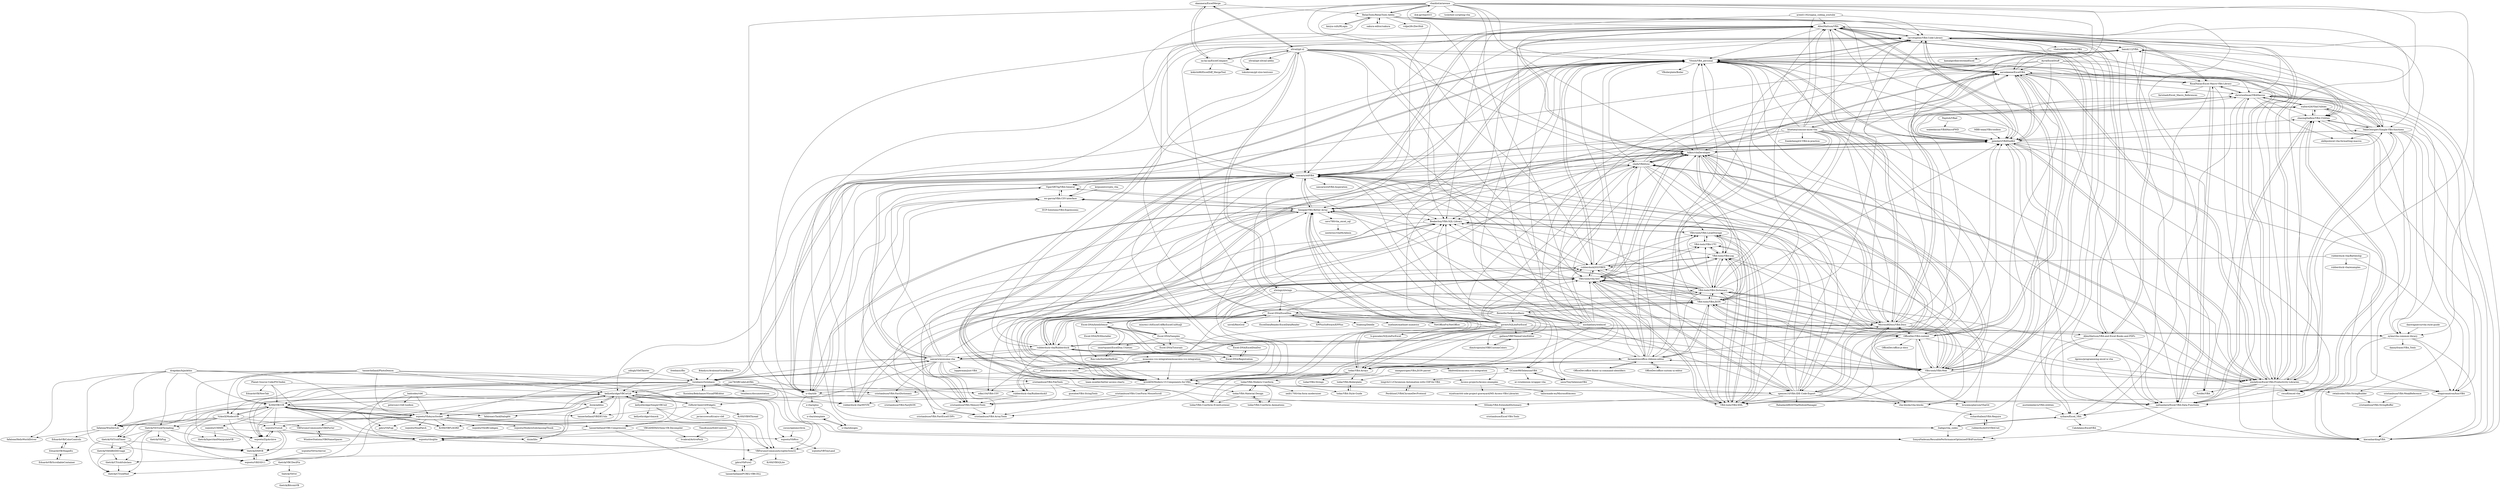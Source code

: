 digraph G {
"AllenMattson/VBA" -> "carvetighter/VBA-Code-Library"
"AllenMattson/VBA" -> "sancarn/stdVBA"
"AllenMattson/VBA" -> "aaronkeene/ExcelVBA"
"AllenMattson/VBA" -> "Vitosh/VBA_personal"
"AllenMattson/VBA" -> "AllenMattson/VBA-and-Excel-Books-and-PDFs"
"AllenMattson/VBA" -> "MicrosoftDocs/VBA-Docs"
"AllenMattson/VBA" -> "hilkoc/vbaDeveloper"
"AllenMattson/VBA" -> "jpimbert/VBAToolKit"
"AllenMattson/VBA" -> "VBA-tools/VBA-Web"
"AllenMattson/VBA" -> "krishKM/Modern-UI-Components-for-VBA"
"AllenMattson/VBA" -> "emilefyon/Excel-VBA-Productivity-Libraries"
"AllenMattson/VBA" -> "Zadigo/vba_codes"
"AllenMattson/VBA" -> "OfficeDev/VBA-content"
"AllenMattson/VBA" -> "Beakerboy/VBA-SQL-Library"
"AllenMattson/VBA" -> "x-vba/xlib"
"sakura-editor/sakura" -> "RelaxTools/RelaxTools-Addin" ["e"=1]
"xlwings/xlwings" -> "Excel-DNA/ExcelDna" ["e"=1]
"xlwings/xlwings" -> "xltrail/git-xl" ["e"=1]
"xlwings/xlwings" -> "rubberduck-vba/Rubberduck" ["e"=1]
"xlwings/xlwings" -> "VBA-tools/VBA-Web" ["e"=1]
"xlwings/xlwings" -> "VBA-tools/VBA-JSON" ["e"=1]
"rubberduck-vba/Battleship" -> "rubberduck-vba/examples"
"rubberduck-vba/Battleship" -> "retailcoder/VBA-StringBuilder"
"rubberduck-vba/Battleship" -> "rubberduck203/VBEX"
"sancarn/stdVBA" -> "sancarn/awesome-vba"
"sancarn/stdVBA" -> "Senipah/VBA-Better-Array"
"sancarn/stdVBA" -> "ws-garcia/VBA-CSV-interface"
"sancarn/stdVBA" -> "Beakerboy/VBA-SQL-Library"
"sancarn/stdVBA" -> "x-vba/xlib"
"sancarn/stdVBA" -> "Vitosh/VBA_personal"
"sancarn/stdVBA" -> "AllenMattson/VBA"
"sancarn/stdVBA" -> "sancarn/stdVBA-Inspiration"
"sancarn/stdVBA" -> "krishKM/Modern-UI-Components-for-VBA"
"sancarn/stdVBA" -> "twinbasic/twinbasic"
"sancarn/stdVBA" -> "kellyethridge/VBCorLib"
"sancarn/stdVBA" -> "ViperSRT3g/VBA-General"
"sancarn/stdVBA" -> "rubberduck-vba/MVVM"
"sancarn/stdVBA" -> "carvetighter/VBA-Code-Library"
"sancarn/stdVBA" -> "GCuser99/SeleniumVBA"
"skanmera/ExcelMerge" -> "na-ka-na/ExcelCompare" ["e"=1]
"skanmera/ExcelMerge" -> "xltrail/git-xl" ["e"=1]
"skanmera/ExcelMerge" -> "RelaxTools/RelaxTools-Addin" ["e"=1]
"Kr00l/VBCCR" -> "Kr00l/VBFLXGRD"
"Kr00l/VBCCR" -> "wqweto/ZipArchive"
"Kr00l/VBCCR" -> "wqweto/VbAsyncSocket"
"Kr00l/VBCCR" -> "kellyethridge/VBCorLib"
"Kr00l/VBCCR" -> "VykosX/ModernVB"
"Kr00l/VBCCR" -> "tannerhelland/VBIDEUtils"
"Kr00l/VBCCR" -> "fafalone/WinDevLib"
"Kr00l/VBCCR" -> "thetrik/VbTrickThreading"
"Kr00l/VBCCR" -> "dzzie/libs"
"Kr00l/VBCCR" -> "thetrik/VbTrickTimer"
"Kr00l/VBCCR" -> "wqweto/vbsqlite"
"Kr00l/VBCCR" -> "wqweto/UMMM"
"Kr00l/VBCCR" -> "jpbro/VbFcgi"
"Kr00l/VBCCR" -> "fafalone/cTaskDialog64"
"Kr00l/VBCCR" -> "wqweto/VszLib"
"cristianbuse/VBA-UserForm-MouseScroll" -> "cristianbuse/VBA-ArrayTools"
"cristianbuse/VBA-UserForm-MouseScroll" -> "cristianbuse/VBA-MemoryTools"
"krishKM/Modern-UI-Components-for-VBA" -> "Vitosh/VBA_personal"
"krishKM/Modern-UI-Components-for-VBA" -> "x-vba/xlib"
"krishKM/Modern-UI-Components-for-VBA" -> "Beakerboy/VBA-SQL-Library"
"krishKM/Modern-UI-Components-for-VBA" -> "Senipah/VBA-Better-Array"
"krishKM/Modern-UI-Components-for-VBA" -> "rubberduck203/VBEX"
"krishKM/Modern-UI-Components-for-VBA" -> "sancarn/stdVBA"
"krishKM/Modern-UI-Components-for-VBA" -> "spences10/VBA-IDE-Code-Export"
"krishKM/Modern-UI-Components-for-VBA" -> "carvetighter/VBA-Code-Library"
"krishKM/Modern-UI-Components-for-VBA" -> "cristianbuse/VBA-UserForm-MouseScroll"
"krishKM/Modern-UI-Components-for-VBA" -> "VBA-tools/vba-test"
"krishKM/Modern-UI-Components-for-VBA" -> "walter426/VbaUtilities"
"krishKM/Modern-UI-Components-for-VBA" -> "VelinGeorgiev/Simple-VBA-functions"
"krishKM/Modern-UI-Components-for-VBA" -> "retailcoder/VBA-StringBuilder"
"krishKM/Modern-UI-Components-for-VBA" -> "todar/VBA-Material-Design"
"krishKM/Modern-UI-Components-for-VBA" -> "jpimbert/VBAToolKit"
"bluetata/concise-excel-vba" -> "aaronkeene/ExcelVBA"
"bluetata/concise-excel-vba" -> "AllenMattson/VBA"
"bluetata/concise-excel-vba" -> "sancarn/stdVBA"
"bluetata/concise-excel-vba" -> "emilefyon/Excel-VBA-Productivity-Libraries"
"bluetata/concise-excel-vba" -> "jpimbert/VBAToolKit"
"bluetata/concise-excel-vba" -> "VBA-tools/VBA-Dictionary"
"bluetata/concise-excel-vba" -> "MicrosoftDocs/VBA-Docs"
"bluetata/concise-excel-vba" -> "VBA-tools/VBA-Web"
"bluetata/concise-excel-vba" -> "fernandreu/office-ribbonx-editor"
"bluetata/concise-excel-vba" -> "Vitosh/VBA_personal"
"bluetata/concise-excel-vba" -> "carvetighter/VBA-Code-Library"
"bluetata/concise-excel-vba" -> "AllenMattson/VBA-and-Excel-Books-and-PDFs"
"bluetata/concise-excel-vba" -> "hilkoc/vbaDeveloper"
"bluetata/concise-excel-vba" -> "x-vba/xlib"
"bluetata/concise-excel-vba" -> "frankzheng43/-VBA-in-practice"
"MicrosoftDocs/VBA-Docs" -> "OfficeDev/VBA-content"
"MicrosoftDocs/VBA-Docs" -> "AllenMattson/VBA"
"MicrosoftDocs/VBA-Docs" -> "sancarn/stdVBA"
"MicrosoftDocs/VBA-Docs" -> "hilkoc/vbaDeveloper"
"MicrosoftDocs/VBA-Docs" -> "Vitosh/VBA_personal"
"MicrosoftDocs/VBA-Docs" -> "aaronkeene/ExcelVBA"
"MicrosoftDocs/VBA-Docs" -> "krishKM/Modern-UI-Components-for-VBA"
"MicrosoftDocs/VBA-Docs" -> "Senipah/VBA-Better-Array"
"MicrosoftDocs/VBA-Docs" -> "VBA-tools/VBA-Web"
"MicrosoftDocs/VBA-Docs" -> "jpimbert/VBAToolKit"
"MicrosoftDocs/VBA-Docs" -> "carvetighter/VBA-Code-Library"
"MicrosoftDocs/VBA-Docs" -> "sancarn/awesome-vba"
"MicrosoftDocs/VBA-Docs" -> "christwellman/VBAMacros"
"MicrosoftDocs/VBA-Docs" -> "emilefyon/Excel-VBA-Productivity-Libraries"
"MicrosoftDocs/VBA-Docs" -> "AllenMattson/VBA-and-Excel-Books-and-PDFs"
"areed1192/sigma_coding_youtube" -> "AllenMattson/VBA" ["e"=1]
"areed1192/sigma_coding_youtube" -> "carvetighter/VBA-Code-Library" ["e"=1]
"areed1192/sigma_coding_youtube" -> "sancarn/stdVBA" ["e"=1]
"areed1192/sigma_coding_youtube" -> "VBA-tools/VBA-JSON" ["e"=1]
"xltrail/git-xl" -> "hilkoc/vbaDeveloper"
"xltrail/git-xl" -> "rubberduck203/VBEX"
"xltrail/git-xl" -> "rubberduck-vba/Rubberduck"
"xltrail/git-xl" -> "Vitosh/VBA_personal"
"xltrail/git-xl" -> "krishKM/Modern-UI-Components-for-VBA"
"xltrail/git-xl" -> "na-ka-na/ExcelCompare"
"xltrail/git-xl" -> "tokuhirom/git-xlsx-textconv"
"xltrail/git-xl" -> "spences10/VBA-IDE-Code-Export"
"xltrail/git-xl" -> "skanmera/ExcelMerge" ["e"=1]
"xltrail/git-xl" -> "sancarn/stdVBA"
"xltrail/git-xl" -> "chelh/VBASync"
"xltrail/git-xl" -> "xlwings/xlwings" ["e"=1]
"xltrail/git-xl" -> "VBA-tools/vba-test"
"xltrail/git-xl" -> "fernandreu/office-ribbonx-editor"
"xltrail/git-xl" -> "xltrail/git-xltrail-addin"
"fernandreu/office-ribbonx-editor" -> "OfficeDev/office-custom-ui-editor"
"fernandreu/office-ribbonx-editor" -> "OfficeDev/office-fluent-ui-command-identifiers"
"fernandreu/office-ribbonx-editor" -> "rubberduck-vba/Rubberduck"
"fernandreu/office-ribbonx-editor" -> "Vitosh/VBA_personal"
"fernandreu/office-ribbonx-editor" -> "sancarn/stdVBA"
"fernandreu/office-ribbonx-editor" -> "MicrosoftDocs/VBA-Docs"
"fernandreu/office-ribbonx-editor" -> "VBA-tools/VBA-Dictionary"
"fernandreu/office-ribbonx-editor" -> "Senipah/VBA-Better-Array"
"fernandreu/office-ribbonx-editor" -> "VBA-tools/VBA-Web"
"fernandreu/office-ribbonx-editor" -> "rubberduck-vba/Rubberduck3"
"fernandreu/office-ribbonx-editor" -> "krishKM/Modern-UI-Components-for-VBA"
"fernandreu/office-ribbonx-editor" -> "hilkoc/vbaDeveloper"
"fernandreu/office-ribbonx-editor" -> "VBA-tools/VBA-JSON"
"fernandreu/office-ribbonx-editor" -> "carvetighter/VBA-Code-Library"
"fernandreu/office-ribbonx-editor" -> "todar/VBA-Arrays"
"Excel-DNA/IntelliSense" -> "Excel-DNA/Samples"
"Excel-DNA/IntelliSense" -> "Excel-DNA/Registration"
"Excel-DNA/IntelliSense" -> "Excel-DNA/ExcelDna"
"Excel-DNA/IntelliSense" -> "Excel-DNA/WiXInstaller"
"Excel-DNA/IntelliSense" -> "Excel-DNA/Tutorials"
"Excel-DNA/IntelliSense" -> "Ron-Ldn/DotNetRefEdit"
"Excel-DNA/IntelliSense" -> "smartquant/ExcelDna.Utilities"
"michaelneu/webxcel" -> "sancarn/stdVBA"
"michaelneu/webxcel" -> "carvetighter/VBA-Code-Library"
"michaelneu/webxcel" -> "Senipah/VBA-Better-Array"
"michaelneu/webxcel" -> "chelh/VBASync"
"michaelneu/webxcel" -> "nylen/vba-common-library"
"michaelneu/webxcel" -> "aaronkeene/ExcelVBA"
"michaelneu/webxcel" -> "AllenMattson/VBA"
"michaelneu/webxcel" -> "todar/VBA-Arrays"
"michaelneu/webxcel" -> "krishKM/Modern-UI-Components-for-VBA"
"michaelneu/webxcel" -> "spences10/VBA-IDE-Code-Export"
"michaelneu/webxcel" -> "Beakerboy/VBA-SQL-Library"
"michaelneu/webxcel" -> "christwellman/VBAMacros"
"michaelneu/webxcel" -> "VBA-tools/vba-test"
"michaelneu/webxcel" -> "rubberduck203/VBEX"
"michaelneu/webxcel" -> "sancarn/awesome-vba"
"AllenMattson/VBA-and-Excel-Books-and-PDFs" -> "carvetighter/VBA-Code-Library"
"AllenMattson/VBA-and-Excel-Books-and-PDFs" -> "Zadigo/vba_codes"
"AllenMattson/VBA-and-Excel-Books-and-PDFs" -> "sylhare/Excel_VBA"
"AllenMattson/VBA-and-Excel-Books-and-PDFs" -> "AllenMattson/VBA"
"AllenMattson/VBA-and-Excel-Books-and-PDFs" -> "nathanhere/Excel-VBA-Data-Functions"
"AllenMattson/VBA-and-Excel-Books-and-PDFs" -> "Apress/programming-excel-w-vba"
"AllenMattson/VBA-and-Excel-Books-and-PDFs" -> "shapiromatron/funcVBA"
"badcodes/vb6" -> "peterson1/vb6-toolbox"
"badcodes/vb6" -> "wqweto/VbAsyncSocket"
"badcodes/vb6" -> "VBForumsCommunity/VB6Porter"
"badcodes/vb6" -> "dzzie/addins"
"yas78/QRCodeLibVBA" -> "VBForumsCommunity/sqlite3win32"
"yas78/QRCodeLibVBA" -> "sdkn104/VBA-CSV"
"yas78/QRCodeLibVBA" -> "wqweto/vbsqlite"
"yas78/QRCodeLibVBA" -> "kellyethridge/VBCorLib"
"walter426/VbaUtilities" -> "christwellman/VBAMacros"
"walter426/VbaUtilities" -> "chasingtheflow/VBA-Utilities"
"walter426/VbaUtilities" -> "kieranharding/VBA"
"walter426/VbaUtilities" -> "shapiromatron/funcVBA"
"Beakerboy/VBA-SQL-Library" -> "cristianbuse/VBA-MemoryTools"
"Beakerboy/VBA-SQL-Library" -> "VBA-tools/VBA-LocalStorage"
"Beakerboy/VBA-SQL-Library" -> "cristianbuse/VBA-FastExcelUDFs"
"XusinboyBekchanov/VisualFBEditor" -> "twinbasic/twinbasic" ["e"=1]
"vbaidiot/ariawase" -> "jpimbert/VBAToolKit"
"vbaidiot/ariawase" -> "Vitosh/VBA_personal"
"vbaidiot/ariawase" -> "rubberduck203/VBEX"
"vbaidiot/ariawase" -> "emilefyon/Excel-VBA-Productivity-Libraries"
"vbaidiot/ariawase" -> "RelaxTools/RelaxTools-Addin"
"vbaidiot/ariawase" -> "hilkoc/vbaDeveloper"
"vbaidiot/ariawase" -> "VBA-tools/vba-test"
"vbaidiot/ariawase" -> "nathanhere/Excel-VBA-Data-Functions"
"vbaidiot/ariawase" -> "VBA-tools/VBA-XML"
"vbaidiot/ariawase" -> "sancarn/stdVBA"
"vbaidiot/ariawase" -> "aaronkeene/ExcelVBA"
"vbaidiot/ariawase" -> "dck-jp/vbacGUI"
"vbaidiot/ariawase" -> "tcsh/text-scripting-vba"
"vbaidiot/ariawase" -> "x-vba/xlib"
"vbaidiot/ariawase" -> "Beakerboy/VBA-SQL-Library"
"minren118/ExcelUdfByExcelCuiHuaJi" -> "Excel-DNA/Samples"
"wqweto/VbAsyncSocket" -> "wqweto/ZipArchive"
"wqweto/VbAsyncSocket" -> "Kr00l/VBCCR"
"wqweto/VbAsyncSocket" -> "thetrik/VbTrickThreading"
"wqweto/VbAsyncSocket" -> "kellyethridge/VBCorLib"
"wqweto/VbAsyncSocket" -> "VBForumsCommunity/sqlite3win32"
"wqweto/VbAsyncSocket" -> "jpbro/VbFcgi"
"wqweto/VbAsyncSocket" -> "tannerhelland/VB6-Compression"
"wqweto/VbAsyncSocket" -> "dzzie/libs"
"wqweto/VbAsyncSocket" -> "wqweto/VszLib"
"wqweto/VbAsyncSocket" -> "Kr00l/VBFLXGRD"
"wqweto/VbAsyncSocket" -> "wqweto/VbQRCodegen"
"wqweto/VbAsyncSocket" -> "wqweto/ModernSubclassingThunk"
"wqweto/VbAsyncSocket" -> "wqweto/VBD3D11"
"wqweto/VbAsyncSocket" -> "wqweto/NinePatch"
"wqweto/VbAsyncSocket" -> "jpbro/VbPcre2"
"todar/VBA-Userform-Animations" -> "todar/VBA-Material-Design"
"todar/VBA-Boilerplate" -> "todar/VBA-Style-Guide"
"todar/VBA-Style-Guide" -> "todar/VBA-Boilerplate"
"kellyethridge/SimplyVBUnit" -> "kellyethridge/vbmock"
"kellyethridge/SimplyVBUnit" -> "kellyethridge/VBCorLib"
"kellyethridge/SimplyVBUnit" -> "wqweto/VBD3D11"
"kellyethridge/SimplyVBUnit" -> "VBForumsCommunity/sqlite3win32"
"kellyethridge/VBCorLib" -> "kellyethridge/SimplyVBUnit"
"kellyethridge/VBCorLib" -> "Kr00l/VBCCR"
"kellyethridge/VBCorLib" -> "vbRichClient/vbWidgets"
"kellyethridge/VBCorLib" -> "wqweto/VbAsyncSocket"
"kellyethridge/VBCorLib" -> "wqweto/VBD3D11"
"kellyethridge/VBCorLib" -> "VBForumsCommunity/sqlite3win32"
"kellyethridge/VBCorLib" -> "Kr00l/VBFLXGRD"
"kellyethridge/VBCorLib" -> "rubberduck-vba/MVVM"
"kellyethridge/VBCorLib" -> "dzzie/addins"
"kellyethridge/VBCorLib" -> "tannerhelland/VBIDEUtils"
"kellyethridge/VBCorLib" -> "wqweto/VbRtcc"
"kellyethridge/VBCorLib" -> "wqweto/ZipArchive"
"VBForumsCommunity/sqlite3win32" -> "jpbro/VbPcre2"
"VBForumsCommunity/sqlite3win32" -> "wqweto/vbsqlite"
"VBForumsCommunity/sqlite3win32" -> "Kr00l/VBSQLite"
"todar/VBA-Arrays" -> "Senipah/VBA-Better-Array"
"todar/VBA-Arrays" -> "todar/VBA-Userform-EventListener"
"todar/VBA-Arrays" -> "todar/VBA-Boilerplate"
"todar/VBA-Arrays" -> "todar/VBA-Strings"
"todar/VBA-Arrays" -> "cristianbuse/VBA-ArrayTools"
"todar/VBA-Arrays" -> "todar/VBA-Style-Guide"
"todar/VBA-Arrays" -> "todar/VBA-Modern-Userform"
"Kr00l/VBFLXGRD" -> "Kr00l/VBCCR"
"thetrik/VbTrickThreading" -> "thetrik/DX9VB"
"thetrik/VbTrickThreading" -> "thetrik/InjectAndManipulateVB"
"thetrik/VbTrickThreading" -> "thetrik/Vb64BitDllUsage"
"thetrik/VbTrickThreading" -> "thetrik/VbPng"
"thetrik/VbTrickThreading" -> "thetrik/VbTrickTimer"
"thetrik/VbTrickThreading" -> "thetrik/CTrickWait"
"todar/VBA-Modern-Userform" -> "todar/VBA-Material-Design"
"todar/VBA-Modern-Userform" -> "neilt1700/vba-form-moderniser"
"todar/VBA-Modern-Userform" -> "todar/VBA-Userform-EventListener"
"todar/VBA-Modern-Userform" -> "todar/VBA-Userform-Animations"
"MBB-team/VBA-toolbox" -> "jpimbert/VBAToolKit" ["e"=1]
"jpbro/VbFcgi" -> "dzzie/libs"
"Excel-DNA/Registration" -> "Excel-DNA/ExcelDnaDoc"
"retailcoder/VBA-StringBuilder" -> "cristianbuse/VBA-StringBuffer"
"cavo789/vba_excel_sql" -> "sauternic/vbaMyAdmin"
"VBForumsCommunity/VB6Porter" -> "WindowStations/VB6NameSpaces"
"dzzie/addins" -> "wqweto/vbsqlite"
"dzzie/addins" -> "kellyethridge/VBCorLib"
"dzzie/addins" -> "tannerhelland/VBIDEUtils"
"dzzie/addins" -> "dzzie/libs"
"todar/VBA-Material-Design" -> "todar/VBA-Userform-Animations"
"todar/VBA-Material-Design" -> "todar/VBA-Modern-Userform"
"todar/VBA-Material-Design" -> "todar/VBA-Userform-EventListener"
"tannerhelland/VB6-Compression" -> "tannerhelland/PCRE2-VB6-DLL"
"tannerhelland/VB6-Compression" -> "wqweto/vbsqlite"
"wqweto/VbRtcc" -> "wqweto/VBTixyLand"
"cocus/openmsvbvm" -> "wqweto/VbRtcc"
"thetrik/VbTrickTimer" -> "thetrik/CTrickWait"
"thetrik/VbTrickTimer" -> "thetrik/DX9VB"
"thetrik/VbTrickTimer" -> "thetrik/CTrickSubclass"
"thetrik/VbTrickTimer" -> "thetrik/Vb64BitDllUsage"
"Excel-DNA/ExcelDnaDoc" -> "Excel-DNA/Registration"
"Zadigo/vba_codes" -> "sylhare/Excel_VBA"
"Zadigo/vba_codes" -> "SonyaNadesan/ReusablePerformanceOptimisedVBAFunctions"
"richardtallent/VBA-Require" -> "rubberduck203/VBAUnit"
"nylen/vba-common-library" -> "chasingtheflow/VBA-Utilities"
"nylen/vba-common-library" -> "kieranharding/VBA"
"nylen/vba-common-library" -> "nathanhere/Excel-VBA-Data-Functions"
"nylen/vba-common-library" -> "shapiromatron/funcVBA"
"nylen/vba-common-library" -> "dannyfraser/VBA_Tools"
"TimoKunze/EditControls" -> "lvcabral/ActivePack"
"WindowStations/VB6NameSpaces" -> "VBForumsCommunity/VB6Porter"
"rubberduck-vba/Rubberduck" -> "VBA-tools/VBA-Web"
"rubberduck-vba/Rubberduck" -> "hilkoc/vbaDeveloper"
"rubberduck-vba/Rubberduck" -> "VBA-tools/VBA-JSON"
"rubberduck-vba/Rubberduck" -> "sancarn/stdVBA"
"rubberduck-vba/Rubberduck" -> "VBA-tools/vba-test"
"rubberduck-vba/Rubberduck" -> "rubberduck-vba/Rubberduck3"
"rubberduck-vba/Rubberduck" -> "MicrosoftDocs/VBA-Docs"
"rubberduck-vba/Rubberduck" -> "fernandreu/office-ribbonx-editor"
"rubberduck-vba/Rubberduck" -> "OfficeDev/VBA-content"
"rubberduck-vba/Rubberduck" -> "krishKM/Modern-UI-Components-for-VBA"
"rubberduck-vba/Rubberduck" -> "twinbasic/twinbasic"
"rubberduck-vba/Rubberduck" -> "VBA-tools/VBA-Dictionary"
"rubberduck-vba/Rubberduck" -> "sancarn/awesome-vba"
"rubberduck-vba/Rubberduck" -> "spences10/VBA-IDE-Code-Export"
"rubberduck-vba/Rubberduck" -> "msaccess-vcs-integration/msaccess-vcs-integration"
"hilkoc/vbaDeveloper" -> "jpimbert/VBAToolKit"
"hilkoc/vbaDeveloper" -> "chelh/VBASync"
"hilkoc/vbaDeveloper" -> "VBA-tools/VBA-Web"
"hilkoc/vbaDeveloper" -> "AllenMattson/VBA"
"hilkoc/vbaDeveloper" -> "aaronkeene/ExcelVBA"
"hilkoc/vbaDeveloper" -> "emilefyon/Excel-VBA-Productivity-Libraries"
"hilkoc/vbaDeveloper" -> "sancarn/stdVBA"
"hilkoc/vbaDeveloper" -> "rubberduck-vba/Rubberduck"
"hilkoc/vbaDeveloper" -> "Vitosh/VBA_personal"
"hilkoc/vbaDeveloper" -> "VBA-tools/vba-test"
"hilkoc/vbaDeveloper" -> "MicrosoftDocs/VBA-Docs"
"hilkoc/vbaDeveloper" -> "OfficeDev/VBA-content"
"hilkoc/vbaDeveloper" -> "spences10/VBA-IDE-Code-Export"
"hilkoc/vbaDeveloper" -> "VBA-tools/VBA-JSON"
"hilkoc/vbaDeveloper" -> "Senipah/VBA-Better-Array"
"aaronkeene/ExcelVBA" -> "emilefyon/Excel-VBA-Productivity-Libraries"
"aaronkeene/ExcelVBA" -> "jpimbert/VBAToolKit"
"aaronkeene/ExcelVBA" -> "Vitosh/VBA_personal"
"aaronkeene/ExcelVBA" -> "VelinGeorgiev/Simple-VBA-functions"
"aaronkeene/ExcelVBA" -> "AllenMattson/VBA"
"aaronkeene/ExcelVBA" -> "christwellman/VBAMacros"
"aaronkeene/ExcelVBA" -> "hilkoc/vbaDeveloper"
"aaronkeene/ExcelVBA" -> "carvetighter/VBA-Code-Library"
"aaronkeene/ExcelVBA" -> "VBA-tools/VBA-Web"
"aaronkeene/ExcelVBA" -> "chasingtheflow/VBA-Utilities"
"aaronkeene/ExcelVBA" -> "MicrosoftDocs/VBA-Docs"
"aaronkeene/ExcelVBA" -> "nathanhere/Excel-VBA-Data-Functions"
"aaronkeene/ExcelVBA" -> "RisalNasar/Excel-Macro-VBA-Library"
"aaronkeene/ExcelVBA" -> "hansk112/VBA"
"aaronkeene/ExcelVBA" -> "bluetata/concise-excel-vba"
"msaccess-vcs-integration/msaccess-vcs-integration" -> "joyfullservice/msaccess-vcs-addin"
"msaccess-vcs-integration/msaccess-vcs-integration" -> "rubberduck203/VBEX"
"msaccess-vcs-integration/msaccess-vcs-integration" -> "bkidwell/msaccess-vcs-integration"
"msaccess-vcs-integration/msaccess-vcs-integration" -> "Access-projects/Access-examples"
"msaccess-vcs-integration/msaccess-vcs-integration" -> "krishKM/Modern-UI-Components-for-VBA"
"VBA-tools/VBA-JSON" -> "VBA-tools/VBA-Web"
"VBA-tools/VBA-JSON" -> "VBA-tools/VBA-Dictionary"
"VBA-tools/VBA-JSON" -> "rubberduck-vba/Rubberduck"
"VBA-tools/VBA-JSON" -> "hilkoc/vbaDeveloper"
"VBA-tools/VBA-JSON" -> "VBA-tools/VBA-XML"
"VBA-tools/VBA-JSON" -> "VBA-tools/vba-test"
"VBA-tools/VBA-JSON" -> "OfficeDev/VBA-content"
"VBA-tools/VBA-JSON" -> "sancarn/stdVBA"
"VBA-tools/VBA-JSON" -> "MicrosoftDocs/VBA-Docs"
"VBA-tools/VBA-JSON" -> "VBA-tools/VBA-Log"
"VBA-tools/VBA-JSON" -> "AllenMattson/VBA"
"VBA-tools/VBA-JSON" -> "fernandreu/office-ribbonx-editor"
"VBA-tools/VBA-JSON" -> "aaronkeene/ExcelVBA"
"VBA-tools/VBA-JSON" -> "florentbr/SeleniumBasic"
"VBA-tools/VBA-JSON" -> "Excel-DNA/ExcelDna"
"freebasic/fbc" -> "twinbasic/twinbasic" ["e"=1]
"AyrA/ExcelStuff" -> "aaronkeene/ExcelVBA"
"AyrA/ExcelStuff" -> "emilefyon/Excel-VBA-Productivity-Libraries"
"AyrA/ExcelStuff" -> "jpimbert/VBAToolKit"
"AyrA/ExcelStuff" -> "VelinGeorgiev/Simple-VBA-functions"
"AyrA/ExcelStuff" -> "chasingtheflow/VBA-Utilities"
"AyrA/ExcelStuff" -> "VBA-tools/VBA-XML"
"AyrA/ExcelStuff" -> "ViperSRT3g/VBA-General"
"Planet-Source-Code/PSCIndex" -> "Kr00l/VBCCR"
"Planet-Source-Code/PSCIndex" -> "wqweto/VbAsyncSocket"
"Planet-Source-Code/PSCIndex" -> "kellyethridge/VBCorLib"
"Planet-Source-Code/PSCIndex" -> "EduardoVB/NewTab"
"rubberduck203/VBEX" -> "Vitosh/VBA_personal"
"rubberduck203/VBEX" -> "vba-blocks/vba-blocks"
"rubberduck203/VBEX" -> "Beakerboy/VBA-SQL-Library"
"rubberduck203/VBEX" -> "rubberduck-vba/MVVM"
"rubberduck203/VBEX" -> "VBA-tools/vba-test"
"rubberduck203/VBEX" -> "VBA-tools/VBA-LocalStorage"
"rubberduck203/VBEX" -> "VBA-tools/VBA-Log"
"rubberduck203/VBEX" -> "VBA-tools/VBA-UTC"
"NetOfficeFw/NetOffice" -> "Excel-DNA/ExcelDna" ["e"=1]
"VBA-tools/VBA-Dictionary" -> "VBA-tools/VBA-JSON"
"VBA-tools/VBA-Dictionary" -> "VBA-tools/VBA-Log"
"VBA-tools/VBA-Dictionary" -> "VBA-tools/VBA-XML"
"VBA-tools/VBA-Dictionary" -> "VBA-tools/vba-test"
"VBA-tools/VBA-Dictionary" -> "VBA-tools/VBA-Web"
"VBA-tools/VBA-Dictionary" -> "VBA-tools/VBA-LocalStorage"
"VBA-tools/VBA-Dictionary" -> "VBA-tools/VBA-UTC"
"VBA-tools/VBA-Dictionary" -> "rubberduck203/VBEX"
"VBA-tools/VBA-Dictionary" -> "sancarn/stdVBA"
"VBA-tools/VBA-Dictionary" -> "Vitosh/VBA_personal"
"VBA-tools/VBA-Dictionary" -> "Senipah/VBA-Better-Array"
"VBA-tools/VBA-Dictionary" -> "jpimbert/VBAToolKit"
"VBA-tools/VBA-Dictionary" -> "carvetighter/VBA-Code-Library"
"VBA-tools/VBA-Dictionary" -> "emilefyon/Excel-VBA-Productivity-Libraries"
"VBA-tools/VBA-Dictionary" -> "todar/VBA-Arrays"
"Senipah/VBA-Better-Array" -> "todar/VBA-Arrays"
"Senipah/VBA-Better-Array" -> "ViperSRT3g/VBA-General"
"Senipah/VBA-Better-Array" -> "ws-garcia/VBA-CSV-interface"
"Senipah/VBA-Better-Array" -> "sancarn/stdVBA"
"Senipah/VBA-Better-Array" -> "cristianbuse/VBA-MemoryTools"
"Senipah/VBA-Better-Array" -> "x-vba/xlib"
"Senipah/VBA-Better-Array" -> "rubberduck-vba/MVVM"
"Senipah/VBA-Better-Array" -> "cristianbuse/VBA-ArrayTools"
"Senipah/VBA-Better-Array" -> "Beakerboy/VBA-SQL-Library"
"Senipah/VBA-Better-Array" -> "Vitosh/VBA_personal"
"Senipah/VBA-Better-Array" -> "cavo789/vba_excel_sql"
"x-vba/xlib" -> "Vitosh/VBA_personal"
"x-vba/xlib" -> "SonyaNadesan/ReusablePerformanceOptimisedVBAFunctions"
"x-vba/xlib" -> "Senipah/VBA-Better-Array"
"x-vba/xlib" -> "ViperSRT3g/VBA-General"
"x-vba/xlib" -> "nathanhere/Excel-VBA-Data-Functions"
"x-vba/xlib" -> "ws-garcia/VBA-CSV-interface"
"x-vba/xlib" -> "x-vba/xplus"
"ws-garcia/VBA-CSV-interface" -> "ViperSRT3g/VBA-General"
"ws-garcia/VBA-CSV-interface" -> "ECP-Solutions/VBA-Expressions"
"ws-garcia/VBA-CSV-interface" -> "cristianbuse/VBA-ArrayTools"
"ws-garcia/VBA-CSV-interface" -> "Senipah/VBA-Better-Array"
"ws-garcia/VBA-CSV-interface" -> "cristianbuse/VBA-MemoryTools"
"VelinGeorgiev/Simple-VBA-functions" -> "chasingtheflow/VBA-Utilities"
"VelinGeorgiev/Simple-VBA-functions" -> "jpimbert/VBAToolKit"
"VelinGeorgiev/Simple-VBA-functions" -> "christwellman/VBAMacros"
"VelinGeorgiev/Simple-VBA-functions" -> "emilefyon/Excel-VBA-Productivity-Libraries"
"VelinGeorgiev/Simple-VBA-functions" -> "shapiromatron/funcVBA"
"VelinGeorgiev/Simple-VBA-functions" -> "skilbjo/excel-vba-formatting-macros"
"VelinGeorgiev/Simple-VBA-functions" -> "nylen/vba-common-library"
"VelinGeorgiev/Simple-VBA-functions" -> "hansk112/VBA"
"VelinGeorgiev/Simple-VBA-functions" -> "walter426/VbaUtilities"
"VelinGeorgiev/Simple-VBA-functions" -> "kieranharding/VBA"
"VelinGeorgiev/Simple-VBA-functions" -> "aaronkeene/ExcelVBA"
"VelinGeorgiev/Simple-VBA-functions" -> "cwsoft/excel-vba"
"cwsoft/excel-vba" -> "chasingtheflow/VBA-Utilities"
"danwagnerco/vba-style-guide" -> "nylen/vba-common-library"
"smartquant/ExcelDna.Utilities" -> "Ron-Ldn/DotNetRefEdit"
"shapiromatron/funcVBA" -> "kieranharding/VBA"
"x-vba/xplus" -> "x-vba/xtemplate"
"x-vba/xplus" -> "x-vba/xdocgen"
"VykosX/ModernVB" -> "wqweto/ZipArchive"
"VykosX/ModernVB" -> "VBForumsCommunity/VB6Porter"
"VykosX/ModernVB" -> "Kr00l/VBCCR"
"VykosX/ModernVB" -> "fafalone/WinDevLib"
"VykosX/ModernVB" -> "wqweto/VszLib"
"VykosX/ModernVB" -> "wqweto/VBD3D11"
"VykosX/ModernVB" -> "VBForumsCommunity/sqlite3win32"
"VykosX/ModernVB" -> "thetrik/VbTrickTimer"
"VykosX/ModernVB" -> "thetrik/DX9VB"
"VBA-tools/VBA-XML" -> "VBA-tools/VBA-Log"
"VBA-tools/VBA-XML" -> "VBA-tools/VBA-LocalStorage"
"VBA-tools/VBA-XML" -> "VBA-tools/VBA-UTC"
"VBA-tools/VBA-XML" -> "VBA-tools/vba-test"
"VBA-tools/VBA-XML" -> "Beakerboy/VBA-SQL-Library"
"VBA-tools/VBA-XML" -> "Vitosh/VBA_personal"
"VBA-tools/VBA-UTC" -> "VBA-tools/VBA-Log"
"VBA-tools/VBA-UTC" -> "VBA-tools/VBA-LocalStorage"
"VBA-tools/VBA-UTC" -> "VBA-tools/VBA-XML"
"x-vba/xtemplate" -> "x-vba/xdocgen"
"rubberduck203/VBAUnit" -> "richardtallent/VBA-Require"
"x-vba/xdocgen" -> "x-vba/xtemplate"
"cristianbuse/VBA-WeakReference" -> "cristianbuse/VBA-StringBuffer"
"RelaxTools/RelaxTools-Addin" -> "carvetighter/VBA-Code-Library"
"RelaxTools/RelaxTools-Addin" -> "vbaidiot/ariawase"
"RelaxTools/RelaxTools-Addin" -> "sancarn/stdVBA"
"RelaxTools/RelaxTools-Addin" -> "AllenMattson/VBA"
"RelaxTools/RelaxTools-Addin" -> "jpimbert/VBAToolKit"
"RelaxTools/RelaxTools-Addin" -> "sakura-editor/sakura" ["e"=1]
"RelaxTools/RelaxTools-Addin" -> "volpe28v/DevHub" ["e"=1]
"RelaxTools/RelaxTools-Addin" -> "kmiya-culti/RLogin" ["e"=1]
"RelaxTools/RelaxTools-Addin" -> "Senipah/VBA-Better-Array"
"RelaxTools/RelaxTools-Addin" -> "nathanhere/Excel-VBA-Data-Functions"
"RelaxTools/RelaxTools-Addin" -> "vbatools/MacroToolsVBA"
"twinbasic/twinbasic" -> "fafalone/WinDevLib"
"twinbasic/twinbasic" -> "Kr00l/VBCCR"
"twinbasic/twinbasic" -> "kellyethridge/VBCorLib"
"twinbasic/twinbasic" -> "sancarn/stdVBA"
"twinbasic/twinbasic" -> "VykosX/ModernVB"
"twinbasic/twinbasic" -> "XusinboyBekchanov/VisualFBEditor" ["e"=1]
"twinbasic/twinbasic" -> "rubberduck-vba/MVVM"
"twinbasic/twinbasic" -> "Kr00l/VBFLXGRD"
"twinbasic/twinbasic" -> "rubberduck-vba/Rubberduck3"
"twinbasic/twinbasic" -> "wqweto/VbAsyncSocket"
"twinbasic/twinbasic" -> "cristianbuse/VBA-FastDictionary"
"twinbasic/twinbasic" -> "wqweto/ZipArchive"
"twinbasic/twinbasic" -> "sancarn/awesome-vba"
"twinbasic/twinbasic" -> "vbRichClient/vbWidgets"
"twinbasic/twinbasic" -> "twinbasic/documentation"
"joyfullservice/msaccess-vcs-addin" -> "msaccess-vcs-integration/msaccess-vcs-integration"
"joyfullservice/msaccess-vcs-addin" -> "twinbasic/twinbasic"
"joyfullservice/msaccess-vcs-addin" -> "krishKM/Modern-UI-Components-for-VBA"
"joyfullservice/msaccess-vcs-addin" -> "sancarn/stdVBA"
"joyfullservice/msaccess-vcs-addin" -> "Access-projects/Access-examples"
"joyfullservice/msaccess-vcs-addin" -> "rubberduck-vba/Rubberduck3"
"joyfullservice/msaccess-vcs-addin" -> "team-moeller/better-access-charts"
"joyfullservice/msaccess-vcs-addin" -> "chelh/VBASync"
"florentbr/SeleniumBasic" -> "GCuser99/SeleniumVBA"
"florentbr/SeleniumBasic" -> "uezo/TinySeleniumVBA"
"florentbr/SeleniumBasic" -> "Vitosh/VBA_personal"
"florentbr/SeleniumBasic" -> "VBA-tools/VBA-Dictionary"
"florentbr/SeleniumBasic" -> "sancarn/stdVBA"
"florentbr/SeleniumBasic" -> "VBA-tools/VBA-JSON"
"florentbr/SeleniumBasic" -> "VBA-tools/VBA-Web"
"florentbr/SeleniumBasic" -> "hilkoc/vbaDeveloper"
"florentbr/SeleniumBasic" -> "Senipah/VBA-Better-Array"
"florentbr/SeleniumBasic" -> "govert/SQLiteForExcel"
"florentbr/SeleniumBasic" -> "krishKM/Modern-UI-Components-for-VBA"
"florentbr/SeleniumBasic" -> "gallaux/VBEThemeColorEditor"
"florentbr/SeleniumBasic" -> "michaelneu/webxcel"
"florentbr/SeleniumBasic" -> "todar/VBA-Arrays"
"florentbr/SeleniumBasic" -> "MicrosoftDocs/VBA-Docs"
"vbatools/MacroToolsVBA" -> "RisalNasar/Excel-Macro-VBA-Library"
"vbatools/MacroToolsVBA" -> "kamalgirdher/xtremeExcel"
"vbatools/MacroToolsVBA" -> "nathanhere/Excel-VBA-Data-Functions"
"vbatools/MacroToolsVBA" -> "Vitosh/VBA_personal"
"cristianbuse/VBA-FileTools" -> "guwidoe/VBA-StringTools"
"cristianbuse/VBA-FileTools" -> "cristianbuse/VBA-FastDictionary"
"cristianbuse/VBA-FileTools" -> "cristianbuse/VBA-MemoryTools"
"cristianbuse/VBA-FileTools" -> "SSlinky/VBA-ExtendedDictionary"
"brucemcpherson/VbaGit" -> "ViperSRT3g/VBA-General"
"uezo/TinySeleniumVBA" -> "GCuser99/SeleniumVBA"
"SSlinky/VBA-ExtendedDictionary" -> "cristianbuse/Excel-VBA-Tools"
"Excel-DNA/Samples" -> "Excel-DNA/Registration"
"Excel-DNA/Samples" -> "Excel-DNA/ExcelDnaDoc"
"Excel-DNA/Samples" -> "Excel-DNA/Tutorials"
"Excel-DNA/Samples" -> "Excel-DNA/IntelliSense"
"Excel-DNA/Samples" -> "smartquant/ExcelDna.Utilities"
"Excel-DNA/Samples" -> "Excel-DNA/ExcelDna"
"ViperSRT3g/VBA-General" -> "ws-garcia/VBA-CSV-interface"
"cristianbuse/VBA-MemoryTools" -> "cristianbuse/VBA-ArrayTools"
"cristianbuse/VBA-MemoryTools" -> "cristianbuse/VBA-FastExcelUDFs"
"cristianbuse/VBA-MemoryTools" -> "Beakerboy/VBA-SQL-Library"
"Ron-Ldn/DotNetRefEdit" -> "smartquant/ExcelDna.Utilities"
"wqweto/VBD3D11" -> "thetrik/DX9VB"
"thetrik/DX9VB" -> "wqweto/VBD3D11"
"thetrik/VBCDeclFix" -> "thetrik/CTrickWait"
"thetrik/VBCDeclFix" -> "thetrik/VbVst"
"EduardoVB/ShapeEx" -> "EduardoVB/ScrollableContainer"
"EduardoVB/ShapeEx" -> "EduardoVB/ColorControls"
"wqweto/VbVncServer" -> "wqweto/VBD3D11"
"EduardoVB/ScrollableContainer" -> "EduardoVB/ShapeEx"
"OfficeDev/VBA-content" -> "MicrosoftDocs/VBA-Docs"
"OfficeDev/VBA-content" -> "hilkoc/vbaDeveloper"
"OfficeDev/VBA-content" -> "VBA-tools/VBA-Web"
"OfficeDev/VBA-content" -> "AllenMattson/VBA"
"OfficeDev/VBA-content" -> "jpimbert/VBAToolKit"
"OfficeDev/VBA-content" -> "VBA-tools/VBA-XML"
"OfficeDev/VBA-content" -> "VBA-tools/VBA-JSON"
"OfficeDev/VBA-content" -> "aaronkeene/ExcelVBA"
"OfficeDev/VBA-content" -> "rubberduck-vba/Rubberduck"
"OfficeDev/VBA-content" -> "Vitosh/VBA_personal"
"OfficeDev/VBA-content" -> "emilefyon/Excel-VBA-Productivity-Libraries"
"OfficeDev/VBA-content" -> "VBA-tools/vba-test"
"OfficeDev/VBA-content" -> "VBA-tools/VBA-Dictionary"
"OfficeDev/VBA-content" -> "OfficeDev/office-js-docs" ["e"=1]
"OfficeDev/VBA-content" -> "brucemcpherson/VbaGit"
"sancarn/awesome-vba" -> "sancarn/stdVBA"
"sancarn/awesome-vba" -> "Senipah/VBA-Better-Array"
"sancarn/awesome-vba" -> "cristianbuse/VBA-FastDictionary"
"sancarn/awesome-vba" -> "GCuser99/SeleniumVBA"
"sancarn/awesome-vba" -> "kellyethridge/VBCorLib"
"sancarn/awesome-vba" -> "ws-garcia/VBA-CSV-interface"
"sancarn/awesome-vba" -> "cristianbuse/VBA-FileTools"
"sancarn/awesome-vba" -> "cristianbuse/VBA-MemoryTools"
"sancarn/awesome-vba" -> "fafalone/cTaskDialog64"
"sancarn/awesome-vba" -> "lopperman/just-VBA"
"sancarn/awesome-vba" -> "twinbasic/twinbasic"
"sancarn/awesome-vba" -> "cristianbuse/VBA-ArrayTools"
"sancarn/awesome-vba" -> "Beakerboy/VBA-SQL-Library"
"sancarn/awesome-vba" -> "krishKM/Modern-UI-Components-for-VBA"
"sancarn/awesome-vba" -> "ViperSRT3g/VBA-General"
"na-ka-na/ExcelCompare" -> "skanmera/ExcelMerge" ["e"=1]
"na-ka-na/ExcelCompare" -> "xltrail/git-xl"
"na-ka-na/ExcelCompare" -> "tokuhirom/git-xlsx-textconv"
"na-ka-na/ExcelCompare" -> "kokichi88/ExcelDiff_MergeTool"
"tannerhelland/PhotoDemon" -> "wqweto/VbAsyncSocket" ["e"=1]
"tannerhelland/PhotoDemon" -> "VykosX/ModernVB" ["e"=1]
"tannerhelland/PhotoDemon" -> "Kr00l/VBCCR" ["e"=1]
"tannerhelland/PhotoDemon" -> "kellyethridge/VBCorLib" ["e"=1]
"tannerhelland/PhotoDemon" -> "twinbasic/twinbasic" ["e"=1]
"tannerhelland/PhotoDemon" -> "tannerhelland/VB6-Compression" ["e"=1]
"tannerhelland/PhotoDemon" -> "wqweto/ZipArchive" ["e"=1]
"RisalNasar/Excel-Macro-VBA-Library" -> "nathanhere/Excel-VBA-Data-Functions"
"RisalNasar/Excel-Macro-VBA-Library" -> "kieranharding/VBA"
"RisalNasar/Excel-Macro-VBA-Library" -> "sylhare/Excel_VBA"
"RisalNasar/Excel-Macro-VBA-Library" -> "farishadi/Excel_Macro_References"
"RisalNasar/Excel-Macro-VBA-Library" -> "christwellman/VBAMacros"
"RisalNasar/Excel-Macro-VBA-Library" -> "carvetighter/VBA-Code-Library"
"RisalNasar/Excel-Macro-VBA-Library" -> "chasingtheflow/VBA-Utilities"
"emilefyon/Excel-VBA-Productivity-Libraries" -> "jpimbert/VBAToolKit"
"emilefyon/Excel-VBA-Productivity-Libraries" -> "aaronkeene/ExcelVBA"
"emilefyon/Excel-VBA-Productivity-Libraries" -> "VelinGeorgiev/Simple-VBA-functions"
"emilefyon/Excel-VBA-Productivity-Libraries" -> "Vitosh/VBA_personal"
"emilefyon/Excel-VBA-Productivity-Libraries" -> "shapiromatron/funcVBA"
"emilefyon/Excel-VBA-Productivity-Libraries" -> "christwellman/VBAMacros"
"emilefyon/Excel-VBA-Productivity-Libraries" -> "chasingtheflow/VBA-Utilities"
"emilefyon/Excel-VBA-Productivity-Libraries" -> "hansk112/VBA"
"emilefyon/Excel-VBA-Productivity-Libraries" -> "kieranharding/VBA"
"emilefyon/Excel-VBA-Productivity-Libraries" -> "carvetighter/VBA-Code-Library"
"emilefyon/Excel-VBA-Productivity-Libraries" -> "cwsoft/excel-vba"
"emilefyon/Excel-VBA-Productivity-Libraries" -> "Rotifer/VBA"
"emilefyon/Excel-VBA-Productivity-Libraries" -> "nathanhere/Excel-VBA-Data-Functions"
"emilefyon/Excel-VBA-Productivity-Libraries" -> "chelh/VBASync"
"emilefyon/Excel-VBA-Productivity-Libraries" -> "VBA-tools/VBA-XML"
"wqweto/UMMM" -> "wqweto/vbsqlite"
"wqweto/UMMM" -> "thetrik/DX9VB"
"wqweto/UMMM" -> "thetrik/InjectAndManipulateVB"
"PerditionC/VBAChromeDevProtocol" -> "longvh211/Chromium-Automation-with-CDP-for-VBA"
"VBGAMER45/Semi-VB-Decompiler" -> "lvcabral/ActivePack"
"VBGAMER45/Semi-VB-Decompiler" -> "wqweto/vbsqlite"
"CabAdams/ExcelVBA" -> "kieranharding/VBA"
"Vitosh/VBA_personal" -> "x-vba/xlib"
"Vitosh/VBA_personal" -> "carvetighter/VBA-Code-Library"
"Vitosh/VBA_personal" -> "nathanhere/Excel-VBA-Data-Functions"
"Vitosh/VBA_personal" -> "emilefyon/Excel-VBA-Productivity-Libraries"
"Vitosh/VBA_personal" -> "VBoilerplate/Boiler"
"Vitosh/VBA_personal" -> "jpimbert/VBAToolKit"
"Vitosh/VBA_personal" -> "rubberduck203/VBEX"
"Vitosh/VBA_personal" -> "Beakerboy/VBA-SQL-Library"
"Vitosh/VBA_personal" -> "hansk112/VBA"
"Vitosh/VBA_personal" -> "aaronkeene/ExcelVBA"
"Vitosh/VBA_personal" -> "Senipah/VBA-Better-Array"
"Vitosh/VBA_personal" -> "SonyaNadesan/ReusablePerformanceOptimisedVBAFunctions"
"Vitosh/VBA_personal" -> "RisalNasar/Excel-Macro-VBA-Library"
"Vitosh/VBA_personal" -> "christwellman/VBAMacros"
"Vitosh/VBA_personal" -> "krishKM/Modern-UI-Components-for-VBA"
"GCuser99/SeleniumVBA" -> "uezo/TinySeleniumVBA"
"GCuser99/SeleniumVBA" -> "longvh211/Chromium-Automation-with-CDP-for-VBA"
"GCuser99/SeleniumVBA" -> "er-ri/selenium-wrapper-vba"
"VBA-tools/VBA-Log" -> "VBA-tools/VBA-XML"
"VBA-tools/VBA-Log" -> "VBA-tools/VBA-LocalStorage"
"VBA-tools/VBA-Log" -> "VBA-tools/VBA-UTC"
"VBA-tools/VBA-Log" -> "VBA-tools/vba-test"
"VBA-tools/VBA-Log" -> "rubberduck203/VBEX"
"VBA-tools/VBA-Log" -> "VBA-tools/VBA-Dictionary"
"VBA-tools/VBA-Log" -> "Beakerboy/VBA-SQL-Library"
"VBA-tools/VBA-Log" -> "vba-blocks/vba-blocks"
"wqweto/VszLib" -> "wqweto/vbsqlite"
"wqweto/VszLib" -> "wqweto/VbRtcc"
"wqweto/VszLib" -> "thetrik/DX9VB"
"wqweto/VszLib" -> "wqweto/ZipArchive"
"wqweto/VszLib" -> "thetrik/CTrickSubclass"
"thetrik/CTrickSubclass" -> "thetrik/CTrickWait"
"thetrik/VbVst" -> "thetrik/BitcoinVB"
"thetrik/Vb64BitDllUsage" -> "thetrik/CTrickWait"
"thetrik/Vb64BitDllUsage" -> "thetrik/CTrickSubclass"
"cristianbuse/Excel-VBA-Tools" -> "SSlinky/VBA-ExtendedDictionary"
"rubberduck-vba/Rubberduck3" -> "rubberduck-vba/MVVM"
"rubberduck-vba/Rubberduck3" -> "cristianbuse/VBA-MemoryTools"
"govert/SQLiteForExcel" -> "Beakerboy/VBA-SQL-Library"
"govert/SQLiteForExcel" -> "todar/VBA-Arrays"
"govert/SQLiteForExcel" -> "sancarn/stdVBA"
"govert/SQLiteForExcel" -> "sdkn104/VBA-CSV"
"govert/SQLiteForExcel" -> "Senipah/VBA-Better-Array"
"govert/SQLiteForExcel" -> "b-gonzalez/SQLiteForExcel"
"govert/SQLiteForExcel" -> "Vitosh/VBA_personal"
"govert/SQLiteForExcel" -> "VBA-tools/vba-test"
"govert/SQLiteForExcel" -> "christwellman/VBAMacros"
"govert/SQLiteForExcel" -> "dimitropoulos/VBECustomColors"
"govert/SQLiteForExcel" -> "gallaux/VBEThemeColorEditor"
"govert/SQLiteForExcel" -> "nylen/vba-common-library"
"govert/SQLiteForExcel" -> "jpimbert/VBAToolKit"
"govert/SQLiteForExcel" -> "chelh/VBASync"
"govert/SQLiteForExcel" -> "sancarn/awesome-vba"
"christwellman/VBAMacros" -> "walter426/VbaUtilities"
"christwellman/VBAMacros" -> "chasingtheflow/VBA-Utilities"
"christwellman/VBAMacros" -> "VelinGeorgiev/Simple-VBA-functions"
"christwellman/VBAMacros" -> "RisalNasar/Excel-Macro-VBA-Library"
"christwellman/VBAMacros" -> "shapiromatron/funcVBA"
"christwellman/VBAMacros" -> "kieranharding/VBA"
"christwellman/VBAMacros" -> "nylen/vba-common-library"
"christwellman/VBAMacros" -> "skilbjo/excel-vba-formatting-macros"
"christwellman/VBAMacros" -> "sylhare/Excel_VBA"
"christwellman/VBAMacros" -> "Rotifer/VBA"
"spences10/VBA-IDE-Code-Export" -> "VBA-tools/vba-test"
"spences10/VBA-IDE-Code-Export" -> "vba-blocks/vba-blocks"
"spences10/VBA-IDE-Code-Export" -> "Rabadash8820/VbaModuleManager"
"spences10/VBA-IDE-Code-Export" -> "rubberduck203/VBEX"
"spences10/VBA-IDE-Code-Export" -> "krishKM/Modern-UI-Components-for-VBA"
"spences10/VBA-IDE-Code-Export" -> "Senipah/VBA-Better-Array"
"spences10/VBA-IDE-Code-Export" -> "brucemcpherson/VbaGit"
"spences10/VBA-IDE-Code-Export" -> "SSlinky/VBA-ExtendedDictionary"
"spences10/VBA-IDE-Code-Export" -> "Vitosh/VBA_personal"
"spences10/VBA-IDE-Code-Export" -> "chelh/VBASync"
"spences10/VBA-IDE-Code-Export" -> "sancarn/stdVBA"
"spences10/VBA-IDE-Code-Export" -> "VBA-tools/VBA-XML"
"spences10/VBA-IDE-Code-Export" -> "Beakerboy/VBA-SQL-Library"
"spences10/VBA-IDE-Code-Export" -> "ws-garcia/VBA-CSV-interface"
"spences10/VBA-IDE-Code-Export" -> "jpimbert/VBAToolKit"
"Pepitoh/VBad" -> "waleedassar/VBAMacroPWD" ["e"=1]
"nathanhere/Excel-VBA-Data-Functions" -> "SonyaNadesan/ReusablePerformanceOptimisedVBAFunctions"
"nathanhere/Excel-VBA-Data-Functions" -> "chasingtheflow/VBA-Utilities"
"nathanhere/Excel-VBA-Data-Functions" -> "RisalNasar/Excel-Macro-VBA-Library"
"nathanhere/Excel-VBA-Data-Functions" -> "sylhare/Excel_VBA"
"dimitropoulos/VBECustomColors" -> "gallaux/VBEThemeColorEditor"
"wqweto/vbsqlite" -> "thetrik/DX9VB"
"wqweto/vbsqlite" -> "VBForumsCommunity/sqlite3win32"
"longvh211/Chromium-Automation-with-CDP-for-VBA" -> "PerditionC/VBAChromeDevProtocol"
"hansk112/VBA" -> "chasingtheflow/VBA-Utilities"
"hansk112/VBA" -> "Rotifer/VBA"
"hansk112/VBA" -> "nathanhere/Excel-VBA-Data-Functions"
"hansk112/VBA" -> "kieranharding/VBA"
"hansk112/VBA" -> "Vitosh/VBA_personal"
"fafalone/WinDevLib" -> "fafalone/HelloWorldDriver"
"fafalone/WinDevLib" -> "EduardoVB/ColorControls"
"EduardoVB/ColorControls" -> "EduardoVB/ShapeEx"
"VBA-tools/VBA-Web" -> "VBA-tools/VBA-JSON"
"VBA-tools/VBA-Web" -> "hilkoc/vbaDeveloper"
"VBA-tools/VBA-Web" -> "rubberduck-vba/Rubberduck"
"VBA-tools/VBA-Web" -> "VBA-tools/VBA-Dictionary"
"VBA-tools/VBA-Web" -> "aaronkeene/ExcelVBA"
"VBA-tools/VBA-Web" -> "OfficeDev/VBA-content"
"VBA-tools/VBA-Web" -> "AllenMattson/VBA"
"VBA-tools/VBA-Web" -> "MicrosoftDocs/VBA-Docs"
"VBA-tools/VBA-Web" -> "emilefyon/Excel-VBA-Productivity-Libraries"
"VBA-tools/VBA-Web" -> "VBA-tools/VBA-XML"
"VBA-tools/VBA-Web" -> "sancarn/stdVBA"
"VBA-tools/VBA-Web" -> "VBA-tools/vba-test"
"VBA-tools/VBA-Web" -> "jpimbert/VBAToolKit"
"VBA-tools/VBA-Web" -> "VBA-tools/VBA-Log"
"VBA-tools/VBA-Web" -> "fernandreu/office-ribbonx-editor"
"jpimbert/VBAToolKit" -> "emilefyon/Excel-VBA-Productivity-Libraries"
"jpimbert/VBAToolKit" -> "VelinGeorgiev/Simple-VBA-functions"
"jpimbert/VBAToolKit" -> "aaronkeene/ExcelVBA"
"jpimbert/VBAToolKit" -> "Vitosh/VBA_personal"
"jpimbert/VBAToolKit" -> "chasingtheflow/VBA-Utilities"
"jpimbert/VBAToolKit" -> "nathanhere/Excel-VBA-Data-Functions"
"jpimbert/VBAToolKit" -> "christwellman/VBAMacros"
"jpimbert/VBAToolKit" -> "hilkoc/vbaDeveloper"
"jpimbert/VBAToolKit" -> "chelh/VBASync"
"jpimbert/VBAToolKit" -> "kieranharding/VBA"
"jpimbert/VBAToolKit" -> "carvetighter/VBA-Code-Library"
"jpimbert/VBAToolKit" -> "shapiromatron/funcVBA"
"jpimbert/VBAToolKit" -> "hansk112/VBA"
"jpimbert/VBAToolKit" -> "walter426/VbaUtilities"
"jpimbert/VBAToolKit" -> "cwsoft/excel-vba"
"chelh/VBASync" -> "hansk112/VBA"
"chelh/VBASync" -> "jpimbert/VBAToolKit"
"chelh/VBASync" -> "christwellman/VBAMacros"
"chelh/VBASync" -> "hilkoc/vbaDeveloper"
"chelh/VBASync" -> "emilefyon/Excel-VBA-Productivity-Libraries"
"chelh/VBASync" -> "spences10/VBA-IDE-Code-Export"
"chelh/VBASync" -> "rubberduck203/VBEX"
"chelh/VBASync" -> "VBA-tools/VBA-XML"
"chelh/VBASync" -> "Senipah/VBA-Better-Array"
"chelh/VBASync" -> "Vitosh/VBA_personal"
"chelh/VBASync" -> "VBA-tools/VBA-Log"
"chelh/VBASync" -> "VBA-tools/VBA-LocalStorage"
"chelh/VBASync" -> "krishKM/Modern-UI-Components-for-VBA"
"chelh/VBASync" -> "sancarn/stdVBA"
"chelh/VBASync" -> "VBA-tools/vba-test"
"cdhigh/Vb6Tkinter" -> "twinbasic/twinbasic" ["e"=1]
"cdhigh/Vb6Tkinter" -> "wqweto/VbAsyncSocket" ["e"=1]
"austinleedavis/VBA-utilities" -> "sylhare/Excel_VBA"
"Excel-DNA/ExcelDna" -> "Excel-DNA/Samples"
"Excel-DNA/ExcelDna" -> "Excel-DNA/IntelliSense"
"Excel-DNA/ExcelDna" -> "NetOfficeFw/NetOffice" ["e"=1]
"Excel-DNA/ExcelDna" -> "unvell/ReoGrid" ["e"=1]
"Excel-DNA/ExcelDna" -> "rubberduck-vba/Rubberduck"
"Excel-DNA/ExcelDna" -> "ExcelDataReader/ExcelDataReader" ["e"=1]
"Excel-DNA/ExcelDna" -> "fernandreu/office-ribbonx-editor"
"Excel-DNA/ExcelDna" -> "VBA-tools/VBA-JSON"
"Excel-DNA/ExcelDna" -> "VBA-tools/VBA-Web"
"Excel-DNA/ExcelDna" -> "Excel-DNA/Registration"
"Excel-DNA/ExcelDna" -> "EPPlusSoftware/EPPlus" ["e"=1]
"Excel-DNA/ExcelDna" -> "fslaborg/Deedle" ["e"=1]
"Excel-DNA/ExcelDna" -> "mathnet/mathnet-numerics" ["e"=1]
"Excel-DNA/ExcelDna" -> "sancarn/stdVBA"
"Excel-DNA/ExcelDna" -> "hilkoc/vbaDeveloper"
"dragokas/hijackthis" -> "Kr00l/VBCCR" ["e"=1]
"dragokas/hijackthis" -> "wqweto/VbAsyncSocket" ["e"=1]
"dragokas/hijackthis" -> "fafalone/HelloWorldDriver" ["e"=1]
"dragokas/hijackthis" -> "wqweto/VBD3D11" ["e"=1]
"dragokas/hijackthis" -> "VBForumsCommunity/sqlite3win32" ["e"=1]
"dragokas/hijackthis" -> "twinbasic/twinbasic" ["e"=1]
"dragokas/hijackthis" -> "fafalone/WinDevLib" ["e"=1]
"dragokas/hijackthis" -> "thetrik/VbTrickThreading" ["e"=1]
"Apress/programming-excel-w-vba" -> "kieranharding/VBA"
"gallaux/VBEThemeColorEditor" -> "dimitropoulos/VBECustomColors"
"gallaux/VBEThemeColorEditor" -> "todar/VBA-Arrays"
"waleedassar/VBAMacroPWD" -> "jpimbert/VBAToolKit"
"cristianbuse/VBA-FastDictionary" -> "cristianbuse/VBA-FastJSON"
"cristianbuse/VBA-FastDictionary" -> "fafalone/WinDevLib"
"BAndysc/AvaloniaVisualBasic6" -> "twinbasic/twinbasic" ["e"=1]
"VBA-tools/VBA-LocalStorage" -> "VBA-tools/VBA-Log"
"VBA-tools/VBA-LocalStorage" -> "VBA-tools/VBA-XML"
"VBA-tools/VBA-LocalStorage" -> "VBA-tools/VBA-UTC"
"VBA-tools/VBA-LocalStorage" -> "Beakerboy/VBA-SQL-Library"
"vba-blocks/vba-blocks" -> "richardtallent/VBA-Require"
"vba-blocks/vba-blocks" -> "VBA-tools/VBA-LocalStorage"
"VBA-tools/vba-test" -> "VBA-tools/VBA-Log"
"VBA-tools/vba-test" -> "VBA-tools/VBA-XML"
"VBA-tools/vba-test" -> "VBA-tools/VBA-LocalStorage"
"VBA-tools/vba-test" -> "VBA-tools/VBA-UTC"
"VBA-tools/vba-test" -> "rubberduck203/VBEX"
"VBA-tools/vba-test" -> "vba-blocks/vba-blocks"
"VBA-tools/vba-test" -> "Vitosh/VBA_personal"
"VBA-tools/vba-test" -> "spences10/VBA-IDE-Code-Export"
"VBA-tools/vba-test" -> "Beakerboy/VBA-SQL-Library"
"VBA-tools/vba-test" -> "sdkn104/VBA-CSV"
"VBA-tools/vba-test" -> "krishKM/Modern-UI-Components-for-VBA"
"VBA-tools/vba-test" -> "VBA-tools/VBA-Dictionary"
"VBA-tools/vba-test" -> "hilkoc/vbaDeveloper"
"VBA-tools/vba-test" -> "todar/VBA-Userform-EventListener"
"VBA-tools/vba-test" -> "rubberduck-vba/MVVM"
"omegastripes/VBA-JSON-parser" -> "todar/VBA-Boilerplate"
"chasingtheflow/VBA-Utilities" -> "kieranharding/VBA"
"chasingtheflow/VBA-Utilities" -> "nathanhere/Excel-VBA-Data-Functions"
"chasingtheflow/VBA-Utilities" -> "cwsoft/excel-vba"
"chasingtheflow/VBA-Utilities" -> "VelinGeorgiev/Simple-VBA-functions"
"chasingtheflow/VBA-Utilities" -> "walter426/VbaUtilities"
"wqweto/ZipArchive" -> "wqweto/VszLib"
"wqweto/ZipArchive" -> "thetrik/DX9VB"
"Access-projects/Access-examples" -> "tailormade-eu/MicrosoftAccess"
"Access-projects/Access-examples" -> "wyattcast44-side-project-graveyard/MS-Access-VBA-Libraries"
"OfficeDev/office-custom-ui-editor" -> "fernandreu/office-ribbonx-editor"
"carvetighter/VBA-Code-Library" -> "Zadigo/vba_codes"
"carvetighter/VBA-Code-Library" -> "AllenMattson/VBA-and-Excel-Books-and-PDFs"
"carvetighter/VBA-Code-Library" -> "Vitosh/VBA_personal"
"carvetighter/VBA-Code-Library" -> "RisalNasar/Excel-Macro-VBA-Library"
"carvetighter/VBA-Code-Library" -> "nathanhere/Excel-VBA-Data-Functions"
"carvetighter/VBA-Code-Library" -> "AllenMattson/VBA"
"carvetighter/VBA-Code-Library" -> "sylhare/Excel_VBA"
"carvetighter/VBA-Code-Library" -> "christwellman/VBAMacros"
"carvetighter/VBA-Code-Library" -> "SonyaNadesan/ReusablePerformanceOptimisedVBAFunctions"
"carvetighter/VBA-Code-Library" -> "Beakerboy/VBA-SQL-Library"
"carvetighter/VBA-Code-Library" -> "hansk112/VBA"
"carvetighter/VBA-Code-Library" -> "emilefyon/Excel-VBA-Productivity-Libraries"
"carvetighter/VBA-Code-Library" -> "nylen/vba-common-library"
"carvetighter/VBA-Code-Library" -> "jpimbert/VBAToolKit"
"carvetighter/VBA-Code-Library" -> "VelinGeorgiev/Simple-VBA-functions"
"krijnsent/crypto_vba" -> "ws-garcia/VBA-CSV-interface"
"OfficeDev/office-fluent-ui-command-identifiers" -> "fernandreu/office-ribbonx-editor"
"kmiya-culti/RLogin" -> "RelaxTools/RelaxTools-Addin" ["e"=1]
"jpbro/VbPcre2" -> "tannerhelland/PCRE2-VB6-DLL"
"tannerhelland/PCRE2-VB6-DLL" -> "jpbro/VbPcre2"
"vbRichClient/vbWidgets" -> "javiercrowsoft/cairo-vb6"
"vbRichClient/vbWidgets" -> "Kr00l/VBMThread"
"vbRichClient/vbWidgets" -> "tannerhelland/VB6-Compression"
"vbRichClient/vbWidgets" -> "tannerhelland/VBIDEUtils"
"vbRichClient/vbWidgets" -> "kellyethridge/VBCorLib"
"sylhare/Excel_VBA" -> "Zadigo/vba_codes"
"sylhare/Excel_VBA" -> "CabAdams/ExcelVBA"
"cristianbuse/VBA-FastJSON" -> "cristianbuse/VBA-FastDictionary"
"AllenMattson/VBA" ["l"="-50.577,6.603"]
"carvetighter/VBA-Code-Library" ["l"="-50.561,6.618"]
"sancarn/stdVBA" ["l"="-50.602,6.565"]
"aaronkeene/ExcelVBA" ["l"="-50.577,6.622"]
"Vitosh/VBA_personal" ["l"="-50.588,6.613"]
"AllenMattson/VBA-and-Excel-Books-and-PDFs" ["l"="-50.528,6.61"]
"MicrosoftDocs/VBA-Docs" ["l"="-50.594,6.583"]
"hilkoc/vbaDeveloper" ["l"="-50.616,6.596"]
"jpimbert/VBAToolKit" ["l"="-50.585,6.634"]
"VBA-tools/VBA-Web" ["l"="-50.622,6.576"]
"krishKM/Modern-UI-Components-for-VBA" ["l"="-50.605,6.591"]
"emilefyon/Excel-VBA-Productivity-Libraries" ["l"="-50.575,6.636"]
"Zadigo/vba_codes" ["l"="-50.514,6.618"]
"OfficeDev/VBA-content" ["l"="-50.635,6.608"]
"Beakerboy/VBA-SQL-Library" ["l"="-50.595,6.598"]
"x-vba/xlib" ["l"="-50.56,6.586"]
"sakura-editor/sakura" ["l"="6.079,-40.04", "c"=154]
"RelaxTools/RelaxTools-Addin" ["l"="-50.574,6.656"]
"xlwings/xlwings" ["l"="46.175,4.501", "c"=1062]
"Excel-DNA/ExcelDna" ["l"="-50.713,6.607"]
"xltrail/git-xl" ["l"="-50.677,6.577"]
"rubberduck-vba/Rubberduck" ["l"="-50.646,6.555"]
"VBA-tools/VBA-JSON" ["l"="-50.657,6.603"]
"rubberduck-vba/Battleship" ["l"="-50.679,6.696"]
"rubberduck-vba/examples" ["l"="-50.699,6.735"]
"retailcoder/VBA-StringBuilder" ["l"="-50.67,6.672"]
"rubberduck203/VBEX" ["l"="-50.633,6.622"]
"sancarn/awesome-vba" ["l"="-50.589,6.529"]
"Senipah/VBA-Better-Array" ["l"="-50.577,6.573"]
"ws-garcia/VBA-CSV-interface" ["l"="-50.588,6.545"]
"sancarn/stdVBA-Inspiration" ["l"="-50.575,6.514"]
"twinbasic/twinbasic" ["l"="-50.585,6.476"]
"kellyethridge/VBCorLib" ["l"="-50.574,6.434"]
"ViperSRT3g/VBA-General" ["l"="-50.588,6.567"]
"rubberduck-vba/MVVM" ["l"="-50.605,6.534"]
"GCuser99/SeleniumVBA" ["l"="-50.621,6.653"]
"skanmera/ExcelMerge" ["l"="-24.952,-33.113", "c"=82]
"na-ka-na/ExcelCompare" ["l"="-50.758,6.553"]
"Kr00l/VBCCR" ["l"="-50.557,6.404"]
"Kr00l/VBFLXGRD" ["l"="-50.574,6.42"]
"wqweto/ZipArchive" ["l"="-50.551,6.422"]
"wqweto/VbAsyncSocket" ["l"="-50.565,6.384"]
"VykosX/ModernVB" ["l"="-50.544,6.411"]
"tannerhelland/VBIDEUtils" ["l"="-50.596,6.407"]
"fafalone/WinDevLib" ["l"="-50.551,6.446"]
"thetrik/VbTrickThreading" ["l"="-50.524,6.358"]
"dzzie/libs" ["l"="-50.575,6.369"]
"thetrik/VbTrickTimer" ["l"="-50.517,6.377"]
"wqweto/vbsqlite" ["l"="-50.545,6.386"]
"wqweto/UMMM" ["l"="-50.53,6.369"]
"jpbro/VbFcgi" ["l"="-50.562,6.36"]
"fafalone/cTaskDialog64" ["l"="-50.562,6.466"]
"wqweto/VszLib" ["l"="-50.528,6.401"]
"cristianbuse/VBA-UserForm-MouseScroll" ["l"="-50.547,6.535"]
"cristianbuse/VBA-ArrayTools" ["l"="-50.558,6.546"]
"cristianbuse/VBA-MemoryTools" ["l"="-50.577,6.542"]
"spences10/VBA-IDE-Code-Export" ["l"="-50.632,6.593"]
"VBA-tools/vba-test" ["l"="-50.621,6.608"]
"walter426/VbaUtilities" ["l"="-50.547,6.646"]
"VelinGeorgiev/Simple-VBA-functions" ["l"="-50.558,6.648"]
"todar/VBA-Material-Design" ["l"="-50.562,6.687"]
"bluetata/concise-excel-vba" ["l"="-50.557,6.6"]
"VBA-tools/VBA-Dictionary" ["l"="-50.613,6.618"]
"fernandreu/office-ribbonx-editor" ["l"="-50.645,6.576"]
"frankzheng43/-VBA-in-practice" ["l"="-50.507,6.594"]
"christwellman/VBAMacros" ["l"="-50.55,6.627"]
"areed1192/sigma_coding_youtube" ["l"="-8.918,13", "c"=105]
"tokuhirom/git-xlsx-textconv" ["l"="-50.734,6.535"]
"chelh/VBASync" ["l"="-50.604,6.607"]
"xltrail/git-xltrail-addin" ["l"="-50.717,6.572"]
"OfficeDev/office-custom-ui-editor" ["l"="-50.693,6.542"]
"OfficeDev/office-fluent-ui-command-identifiers" ["l"="-50.7,6.562"]
"rubberduck-vba/Rubberduck3" ["l"="-50.618,6.52"]
"todar/VBA-Arrays" ["l"="-50.541,6.593"]
"Excel-DNA/IntelliSense" ["l"="-50.769,6.638"]
"Excel-DNA/Samples" ["l"="-50.777,6.62"]
"Excel-DNA/Registration" ["l"="-50.762,6.61"]
"Excel-DNA/WiXInstaller" ["l"="-50.808,6.665"]
"Excel-DNA/Tutorials" ["l"="-50.798,6.629"]
"Ron-Ldn/DotNetRefEdit" ["l"="-50.786,6.665"]
"smartquant/ExcelDna.Utilities" ["l"="-50.794,6.646"]
"michaelneu/webxcel" ["l"="-50.594,6.62"]
"nylen/vba-common-library" ["l"="-50.521,6.634"]
"sylhare/Excel_VBA" ["l"="-50.511,6.642"]
"nathanhere/Excel-VBA-Data-Functions" ["l"="-50.547,6.638"]
"Apress/programming-excel-w-vba" ["l"="-50.49,6.634"]
"shapiromatron/funcVBA" ["l"="-50.536,6.638"]
"badcodes/vb6" ["l"="-50.592,6.335"]
"peterson1/vb6-toolbox" ["l"="-50.602,6.303"]
"VBForumsCommunity/VB6Porter" ["l"="-50.599,6.353"]
"dzzie/addins" ["l"="-50.584,6.389"]
"yas78/QRCodeLibVBA" ["l"="-50.541,6.439"]
"VBForumsCommunity/sqlite3win32" ["l"="-50.568,6.397"]
"sdkn104/VBA-CSV" ["l"="-50.561,6.525"]
"chasingtheflow/VBA-Utilities" ["l"="-50.55,6.658"]
"kieranharding/VBA" ["l"="-50.53,6.649"]
"VBA-tools/VBA-LocalStorage" ["l"="-50.629,6.638"]
"cristianbuse/VBA-FastExcelUDFs" ["l"="-50.567,6.556"]
"XusinboyBekchanov/VisualFBEditor" ["l"="-19.87,-47.168", "c"=133]
"vbaidiot/ariawase" ["l"="-50.598,6.646"]
"VBA-tools/VBA-XML" ["l"="-50.618,6.635"]
"dck-jp/vbacGUI" ["l"="-50.618,6.69"]
"tcsh/text-scripting-vba" ["l"="-50.608,6.707"]
"minren118/ExcelUdfByExcelCuiHuaJi" ["l"="-50.826,6.62"]
"tannerhelland/VB6-Compression" ["l"="-50.596,6.383"]
"wqweto/VbQRCodegen" ["l"="-50.562,6.325"]
"wqweto/ModernSubclassingThunk" ["l"="-50.551,6.345"]
"wqweto/VBD3D11" ["l"="-50.544,6.398"]
"wqweto/NinePatch" ["l"="-50.57,6.342"]
"jpbro/VbPcre2" ["l"="-50.594,6.37"]
"todar/VBA-Userform-Animations" ["l"="-50.55,6.71"]
"todar/VBA-Boilerplate" ["l"="-50.466,6.577"]
"todar/VBA-Style-Guide" ["l"="-50.484,6.582"]
"kellyethridge/SimplyVBUnit" ["l"="-50.582,6.408"]
"kellyethridge/vbmock" ["l"="-50.612,6.393"]
"vbRichClient/vbWidgets" ["l"="-50.609,6.421"]
"wqweto/VbRtcc" ["l"="-50.509,6.415"]
"Kr00l/VBSQLite" ["l"="-50.582,6.358"]
"todar/VBA-Userform-EventListener" ["l"="-50.561,6.662"]
"todar/VBA-Strings" ["l"="-50.502,6.58"]
"todar/VBA-Modern-Userform" ["l"="-50.543,6.687"]
"thetrik/DX9VB" ["l"="-50.53,6.387"]
"thetrik/InjectAndManipulateVB" ["l"="-50.519,6.341"]
"thetrik/Vb64BitDllUsage" ["l"="-50.5,6.358"]
"thetrik/VbPng" ["l"="-50.51,6.321"]
"thetrik/CTrickWait" ["l"="-50.5,6.344"]
"neilt1700/vba-form-moderniser" ["l"="-50.527,6.725"]
"MBB-team/VBA-toolbox" ["l"="62.173,35.125", "c"=568]
"Excel-DNA/ExcelDnaDoc" ["l"="-50.786,6.601"]
"cristianbuse/VBA-StringBuffer" ["l"="-50.703,6.704"]
"cavo789/vba_excel_sql" ["l"="-50.499,6.555"]
"sauternic/vbaMyAdmin" ["l"="-50.466,6.544"]
"WindowStations/VB6NameSpaces" ["l"="-50.618,6.335"]
"tannerhelland/PCRE2-VB6-DLL" ["l"="-50.613,6.366"]
"wqweto/VBTixyLand" ["l"="-50.483,6.414"]
"cocus/openmsvbvm" ["l"="-50.467,6.401"]
"thetrik/CTrickSubclass" ["l"="-50.5,6.372"]
"SonyaNadesan/ReusablePerformanceOptimisedVBAFunctions" ["l"="-50.54,6.611"]
"richardtallent/VBA-Require" ["l"="-50.7,6.673"]
"rubberduck203/VBAUnit" ["l"="-50.718,6.684"]
"dannyfraser/VBA_Tools" ["l"="-50.482,6.649"]
"TimoKunze/EditControls" ["l"="-50.432,6.313"]
"lvcabral/ActivePack" ["l"="-50.45,6.325"]
"msaccess-vcs-integration/msaccess-vcs-integration" ["l"="-50.67,6.529"]
"RisalNasar/Excel-Macro-VBA-Library" ["l"="-50.537,6.653"]
"hansk112/VBA" ["l"="-50.558,6.635"]
"joyfullservice/msaccess-vcs-addin" ["l"="-50.643,6.52"]
"bkidwell/msaccess-vcs-integration" ["l"="-50.7,6.508"]
"Access-projects/Access-examples" ["l"="-50.699,6.484"]
"VBA-tools/VBA-Log" ["l"="-50.642,6.631"]
"florentbr/SeleniumBasic" ["l"="-50.579,6.589"]
"freebasic/fbc" ["l"="-19.901,-47.101", "c"=133]
"AyrA/ExcelStuff" ["l"="-50.587,6.672"]
"Planet-Source-Code/PSCIndex" ["l"="-50.55,6.369"]
"EduardoVB/NewTab" ["l"="-50.538,6.325"]
"vba-blocks/vba-blocks" ["l"="-50.66,6.645"]
"VBA-tools/VBA-UTC" ["l"="-50.642,6.651"]
"NetOfficeFw/NetOffice" ["l"="-34.805,-0.88", "c"=8]
"x-vba/xplus" ["l"="-50.472,6.6"]
"ECP-Solutions/VBA-Expressions" ["l"="-50.553,6.506"]
"skilbjo/excel-vba-formatting-macros" ["l"="-50.519,6.662"]
"cwsoft/excel-vba" ["l"="-50.56,6.673"]
"danwagnerco/vba-style-guide" ["l"="-50.459,6.651"]
"x-vba/xtemplate" ["l"="-50.439,6.596"]
"x-vba/xdocgen" ["l"="-50.442,6.61"]
"cristianbuse/VBA-WeakReference" ["l"="-50.724,6.725"]
"volpe28v/DevHub" ["l"="6.255,-39.933", "c"=154]
"kmiya-culti/RLogin" ["l"="6.095,-40.071", "c"=154]
"vbatools/MacroToolsVBA" ["l"="-50.53,6.679"]
"cristianbuse/VBA-FastDictionary" ["l"="-50.596,6.465"]
"twinbasic/documentation" ["l"="-50.594,6.449"]
"team-moeller/better-access-charts" ["l"="-50.672,6.482"]
"uezo/TinySeleniumVBA" ["l"="-50.621,6.67"]
"govert/SQLiteForExcel" ["l"="-50.551,6.572"]
"gallaux/VBEThemeColorEditor" ["l"="-50.519,6.559"]
"kamalgirdher/xtremeExcel" ["l"="-50.5,6.717"]
"cristianbuse/VBA-FileTools" ["l"="-50.599,6.496"]
"guwidoe/VBA-StringTools" ["l"="-50.618,6.465"]
"SSlinky/VBA-ExtendedDictionary" ["l"="-50.632,6.511"]
"brucemcpherson/VbaGit" ["l"="-50.666,6.624"]
"cristianbuse/Excel-VBA-Tools" ["l"="-50.648,6.493"]
"thetrik/VBCDeclFix" ["l"="-50.48,6.303"]
"thetrik/VbVst" ["l"="-50.466,6.276"]
"EduardoVB/ShapeEx" ["l"="-50.475,6.441"]
"EduardoVB/ScrollableContainer" ["l"="-50.455,6.438"]
"EduardoVB/ColorControls" ["l"="-50.5,6.444"]
"wqweto/VbVncServer" ["l"="-50.503,6.393"]
"OfficeDev/office-js-docs" ["l"="-45.232,9.009", "c"=309]
"lopperman/just-VBA" ["l"="-50.615,6.49"]
"kokichi88/ExcelDiff_MergeTool" ["l"="-50.792,6.539"]
"tannerhelland/PhotoDemon" ["l"="-49.529,9.917", "c"=59]
"farishadi/Excel_Macro_References" ["l"="-50.504,6.686"]
"Rotifer/VBA" ["l"="-50.53,6.627"]
"PerditionC/VBAChromeDevProtocol" ["l"="-50.646,6.76"]
"longvh211/Chromium-Automation-with-CDP-for-VBA" ["l"="-50.64,6.729"]
"VBGAMER45/Semi-VB-Decompiler" ["l"="-50.479,6.344"]
"CabAdams/ExcelVBA" ["l"="-50.496,6.663"]
"VBoilerplate/Boiler" ["l"="-50.605,6.684"]
"er-ri/selenium-wrapper-vba" ["l"="-50.64,6.696"]
"thetrik/BitcoinVB" ["l"="-50.456,6.258"]
"b-gonzalez/SQLiteForExcel" ["l"="-50.524,6.541"]
"dimitropoulos/VBECustomColors" ["l"="-50.499,6.537"]
"Rabadash8820/VbaModuleManager" ["l"="-50.686,6.635"]
"Pepitoh/VBad" ["l"="-47.479,-34.283", "c"=204]
"waleedassar/VBAMacroPWD" ["l"="-50.577,6.725"]
"fafalone/HelloWorldDriver" ["l"="-50.519,6.451"]
"cdhigh/Vb6Tkinter" ["l"="41.853,20.039", "c"=1130]
"austinleedavis/VBA-utilities" ["l"="-50.47,6.674"]
"unvell/ReoGrid" ["l"="-36.41,1.071", "c"=137]
"ExcelDataReader/ExcelDataReader" ["l"="-34.771,-1.189", "c"=8]
"EPPlusSoftware/EPPlus" ["l"="-34.754,-1.157", "c"=8]
"fslaborg/Deedle" ["l"="-36.083,-3.157", "c"=364]
"mathnet/mathnet-numerics" ["l"="-34.827,-1.448", "c"=8]
"dragokas/hijackthis" ["l"="-49.844,9.845", "c"=59]
"cristianbuse/VBA-FastJSON" ["l"="-50.612,6.446"]
"BAndysc/AvaloniaVisualBasic6" ["l"="-36.205,2.501", "c"=615]
"omegastripes/VBA-JSON-parser" ["l"="-50.414,6.57"]
"tailormade-eu/MicrosoftAccess" ["l"="-50.717,6.458"]
"wyattcast44-side-project-graveyard/MS-Access-VBA-Libraries" ["l"="-50.731,6.47"]
"krijnsent/crypto_vba" ["l"="-50.639,6.473"]
"javiercrowsoft/cairo-vb6" ["l"="-50.636,6.394"]
"Kr00l/VBMThread" ["l"="-50.642,6.41"]
}